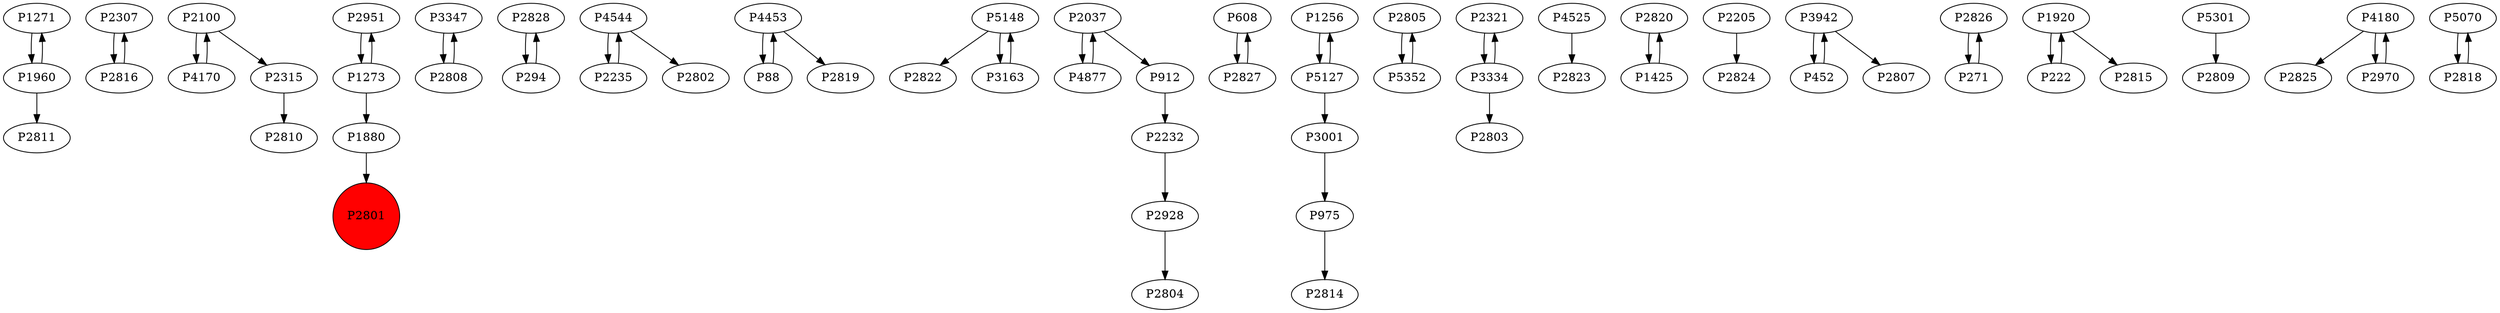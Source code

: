 digraph {
	P1271 -> P1960
	P1960 -> P1271
	P2307 -> P2816
	P2100 -> P4170
	P2951 -> P1273
	P3347 -> P2808
	P2828 -> P294
	P4544 -> P2235
	P4453 -> P88
	P5148 -> P2822
	P2928 -> P2804
	P608 -> P2827
	P1256 -> P5127
	P2805 -> P5352
	P4877 -> P2037
	P1273 -> P2951
	P5127 -> P3001
	P2321 -> P3334
	P4525 -> P2823
	P88 -> P4453
	P1960 -> P2811
	P2820 -> P1425
	P2037 -> P912
	P2037 -> P4877
	P2205 -> P2824
	P975 -> P2814
	P1425 -> P2820
	P3942 -> P452
	P912 -> P2232
	P2826 -> P271
	P1880 -> P2801
	P5148 -> P3163
	P2315 -> P2810
	P271 -> P2826
	P2100 -> P2315
	P3942 -> P2807
	P294 -> P2828
	P1920 -> P222
	P1273 -> P1880
	P2808 -> P3347
	P5301 -> P2809
	P222 -> P1920
	P2232 -> P2928
	P2816 -> P2307
	P3163 -> P5148
	P4544 -> P2802
	P5352 -> P2805
	P452 -> P3942
	P3334 -> P2321
	P4180 -> P2825
	P3334 -> P2803
	P5070 -> P2818
	P1920 -> P2815
	P2818 -> P5070
	P2235 -> P4544
	P4170 -> P2100
	P5127 -> P1256
	P2827 -> P608
	P2970 -> P4180
	P4453 -> P2819
	P4180 -> P2970
	P3001 -> P975
	P2801 [shape=circle]
	P2801 [style=filled]
	P2801 [fillcolor=red]
}